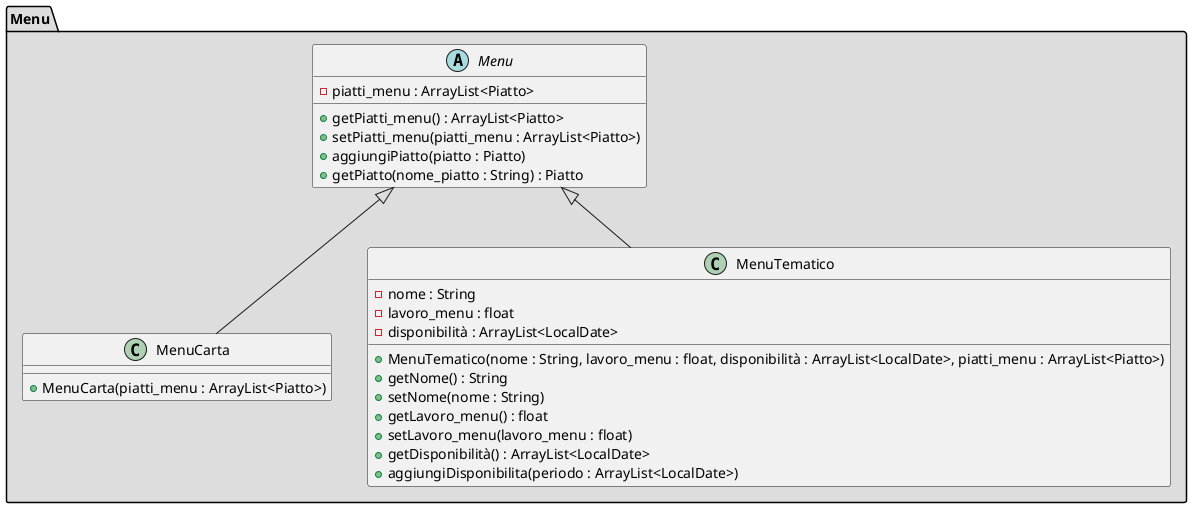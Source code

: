 @startuml
'https://plantuml.com/class-diagram

package "Menu" #DDDDDD {

abstract class Menu{
-piatti_menu : ArrayList<Piatto>
+getPiatti_menu() : ArrayList<Piatto>
+setPiatti_menu(piatti_menu : ArrayList<Piatto>)
+aggiungiPiatto(piatto : Piatto)
+getPiatto(nome_piatto : String) : Piatto
}

class MenuCarta extends Menu{
+MenuCarta(piatti_menu : ArrayList<Piatto>)
}

class MenuTematico extends Menu{
-nome : String
-lavoro_menu : float
-disponibilità : ArrayList<LocalDate>
+MenuTematico(nome : String, lavoro_menu : float, disponibilità : ArrayList<LocalDate>, piatti_menu : ArrayList<Piatto>)
+getNome() : String
+setNome(nome : String)
+getLavoro_menu() : float
+setLavoro_menu(lavoro_menu : float)
+getDisponibilità() : ArrayList<LocalDate>
+aggiungiDisponibilita(periodo : ArrayList<LocalDate>)
}

@enduml